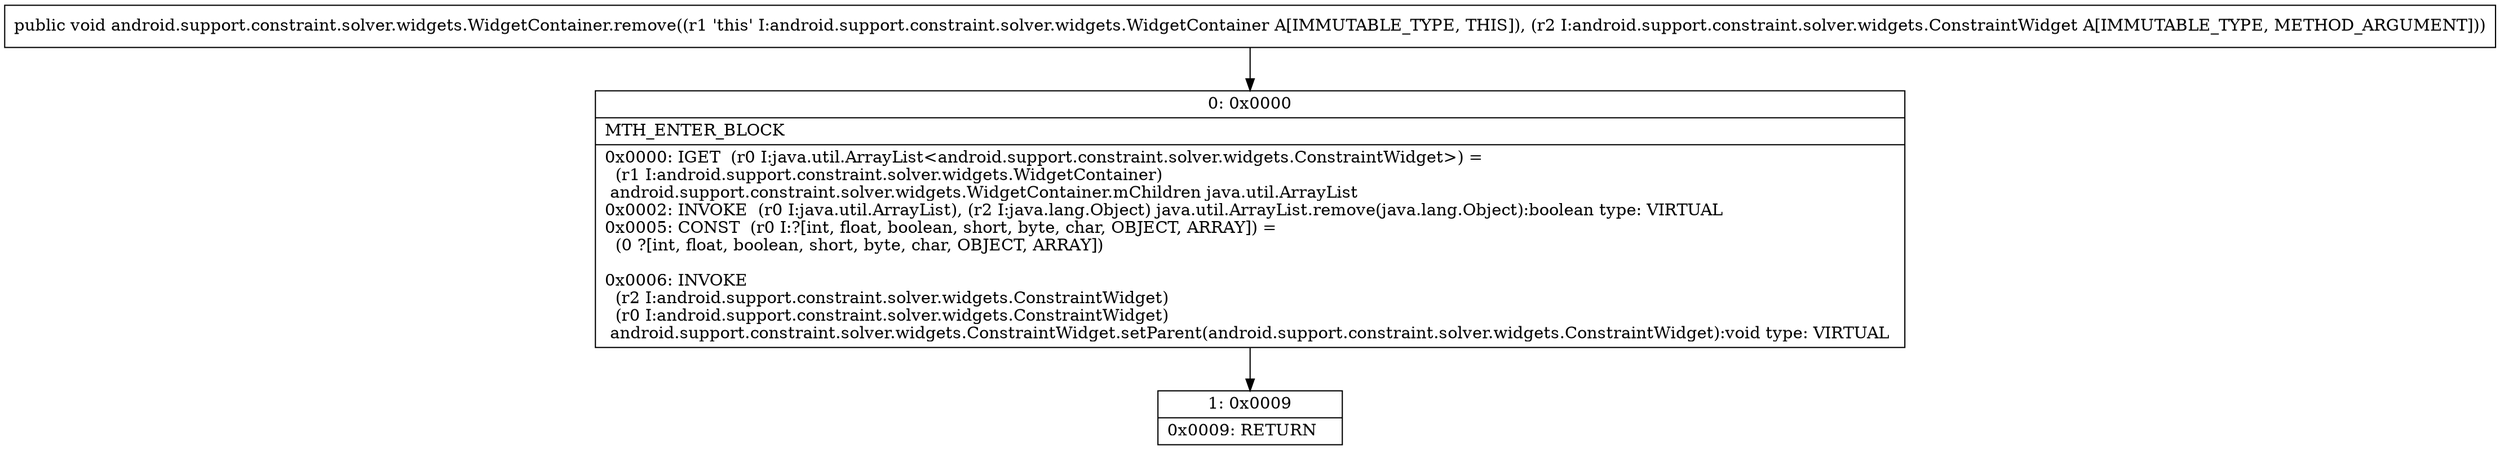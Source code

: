 digraph "CFG forandroid.support.constraint.solver.widgets.WidgetContainer.remove(Landroid\/support\/constraint\/solver\/widgets\/ConstraintWidget;)V" {
Node_0 [shape=record,label="{0\:\ 0x0000|MTH_ENTER_BLOCK\l|0x0000: IGET  (r0 I:java.util.ArrayList\<android.support.constraint.solver.widgets.ConstraintWidget\>) = \l  (r1 I:android.support.constraint.solver.widgets.WidgetContainer)\l android.support.constraint.solver.widgets.WidgetContainer.mChildren java.util.ArrayList \l0x0002: INVOKE  (r0 I:java.util.ArrayList), (r2 I:java.lang.Object) java.util.ArrayList.remove(java.lang.Object):boolean type: VIRTUAL \l0x0005: CONST  (r0 I:?[int, float, boolean, short, byte, char, OBJECT, ARRAY]) = \l  (0 ?[int, float, boolean, short, byte, char, OBJECT, ARRAY])\l \l0x0006: INVOKE  \l  (r2 I:android.support.constraint.solver.widgets.ConstraintWidget)\l  (r0 I:android.support.constraint.solver.widgets.ConstraintWidget)\l android.support.constraint.solver.widgets.ConstraintWidget.setParent(android.support.constraint.solver.widgets.ConstraintWidget):void type: VIRTUAL \l}"];
Node_1 [shape=record,label="{1\:\ 0x0009|0x0009: RETURN   \l}"];
MethodNode[shape=record,label="{public void android.support.constraint.solver.widgets.WidgetContainer.remove((r1 'this' I:android.support.constraint.solver.widgets.WidgetContainer A[IMMUTABLE_TYPE, THIS]), (r2 I:android.support.constraint.solver.widgets.ConstraintWidget A[IMMUTABLE_TYPE, METHOD_ARGUMENT])) }"];
MethodNode -> Node_0;
Node_0 -> Node_1;
}

